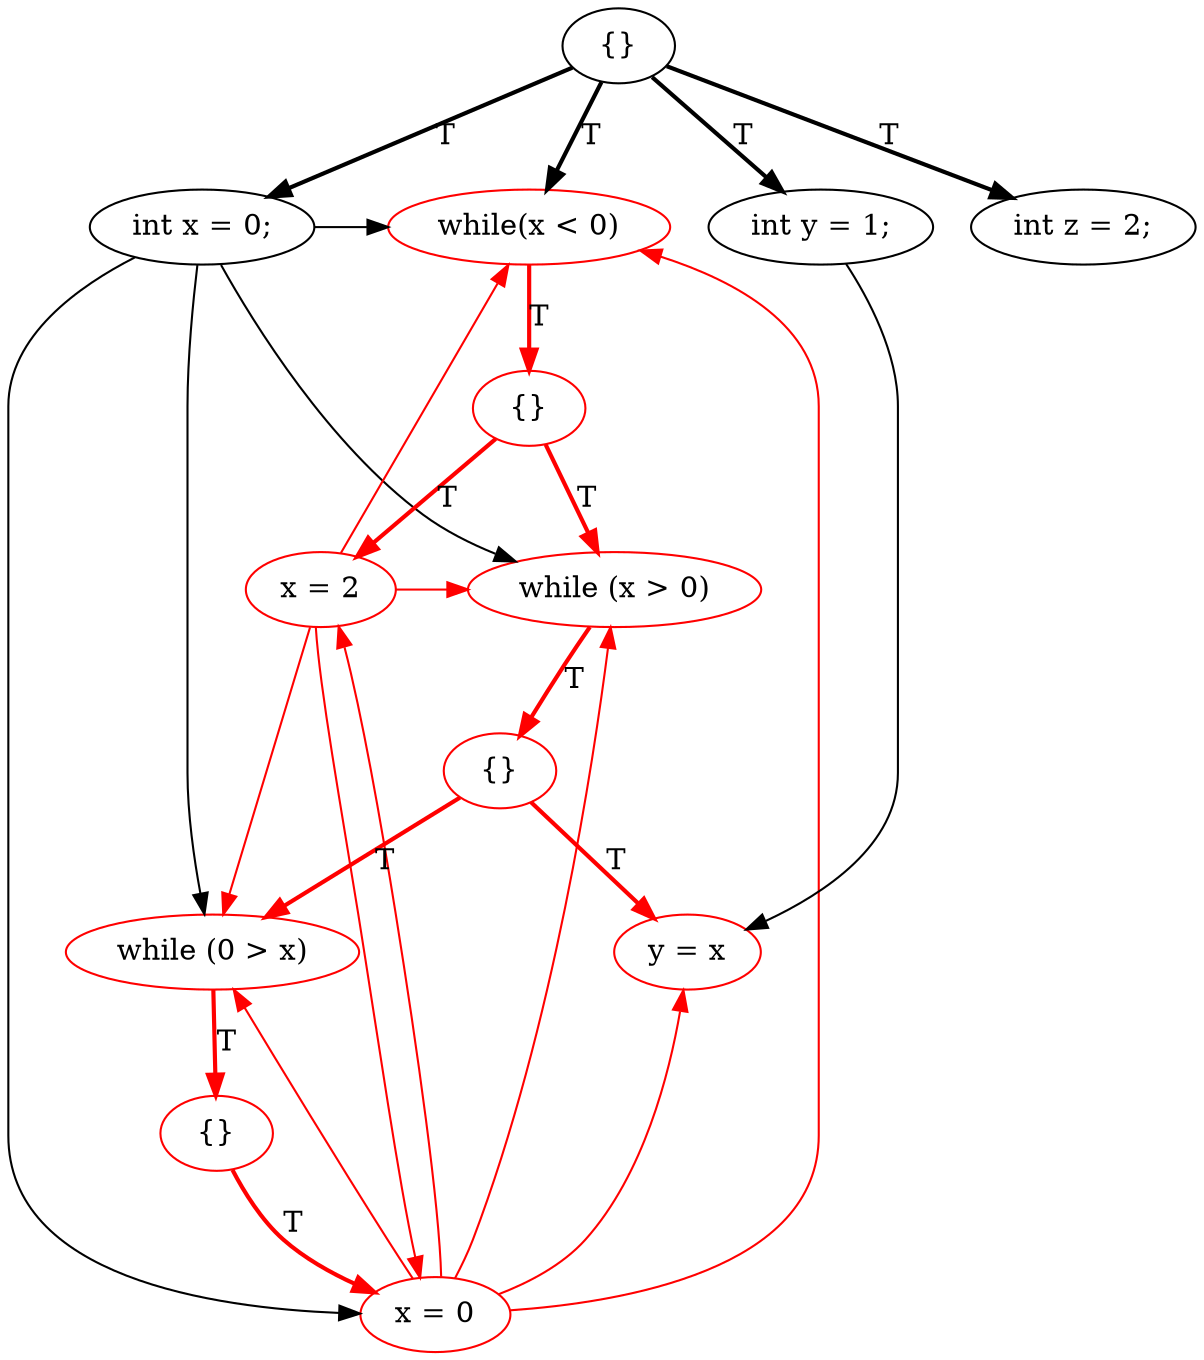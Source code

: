 digraph {
rankdir=TD;
2[label="{}"]; 
2 -> 7[label="T",style=bold];
7[label="int x = 0;"];
7 -> 0;
7 -> 3;
7 -> 5;
7 -> 12;
2 -> 8[label="T",style=bold];
8[label="int y = 1;"];
8 -> 11;
2 -> 9[label="T",style=bold];
9[label="int z = 2;"];
2 -> 0[label="T",style=bold];
0[label="while(x < 0)",color=red]; 
0 -> 1[label="T",style=bold,color=red];
1[label="{}",color=red]; 
1 -> 3[label="T",style=bold,color=red];
3[label="while (x > 0)",color=red]; 
3 -> 4[label="T",style=bold,color=red];
4[label="{}",color=red]; 
4 -> 5[label="T",style=bold,color=red];
5[label="while (0 > x)",color=red]; 
5 -> 6[label="T",style=bold,color=red];
6[label="{}",color=red]; 
6 -> 12[label="T",style=bold,color=red];
12[label="x = 0",color=red];
12 -> 0[color=red];
12 -> 3[color=red];
12 -> 5[color=red];
12 -> 10[color=red];
12 -> 11[color=red];
4 -> 11[label="T",style=bold,color=red];
11[label="y = x",color=red];
1 -> 10[label="T",style=bold,color=red];
10[label="x = 2",color=red];
10 -> 0[color=red];
10 -> 3[color=red];
10 -> 5[color=red];
10 -> 12[color=red];
{ rank=same 7 8 9 0 }{ rank=same 1 }{ rank=same 3 10 }{ rank=same 4 }{ rank=same 5 11 }{ rank=same 6 }{ rank=same 12 }
}